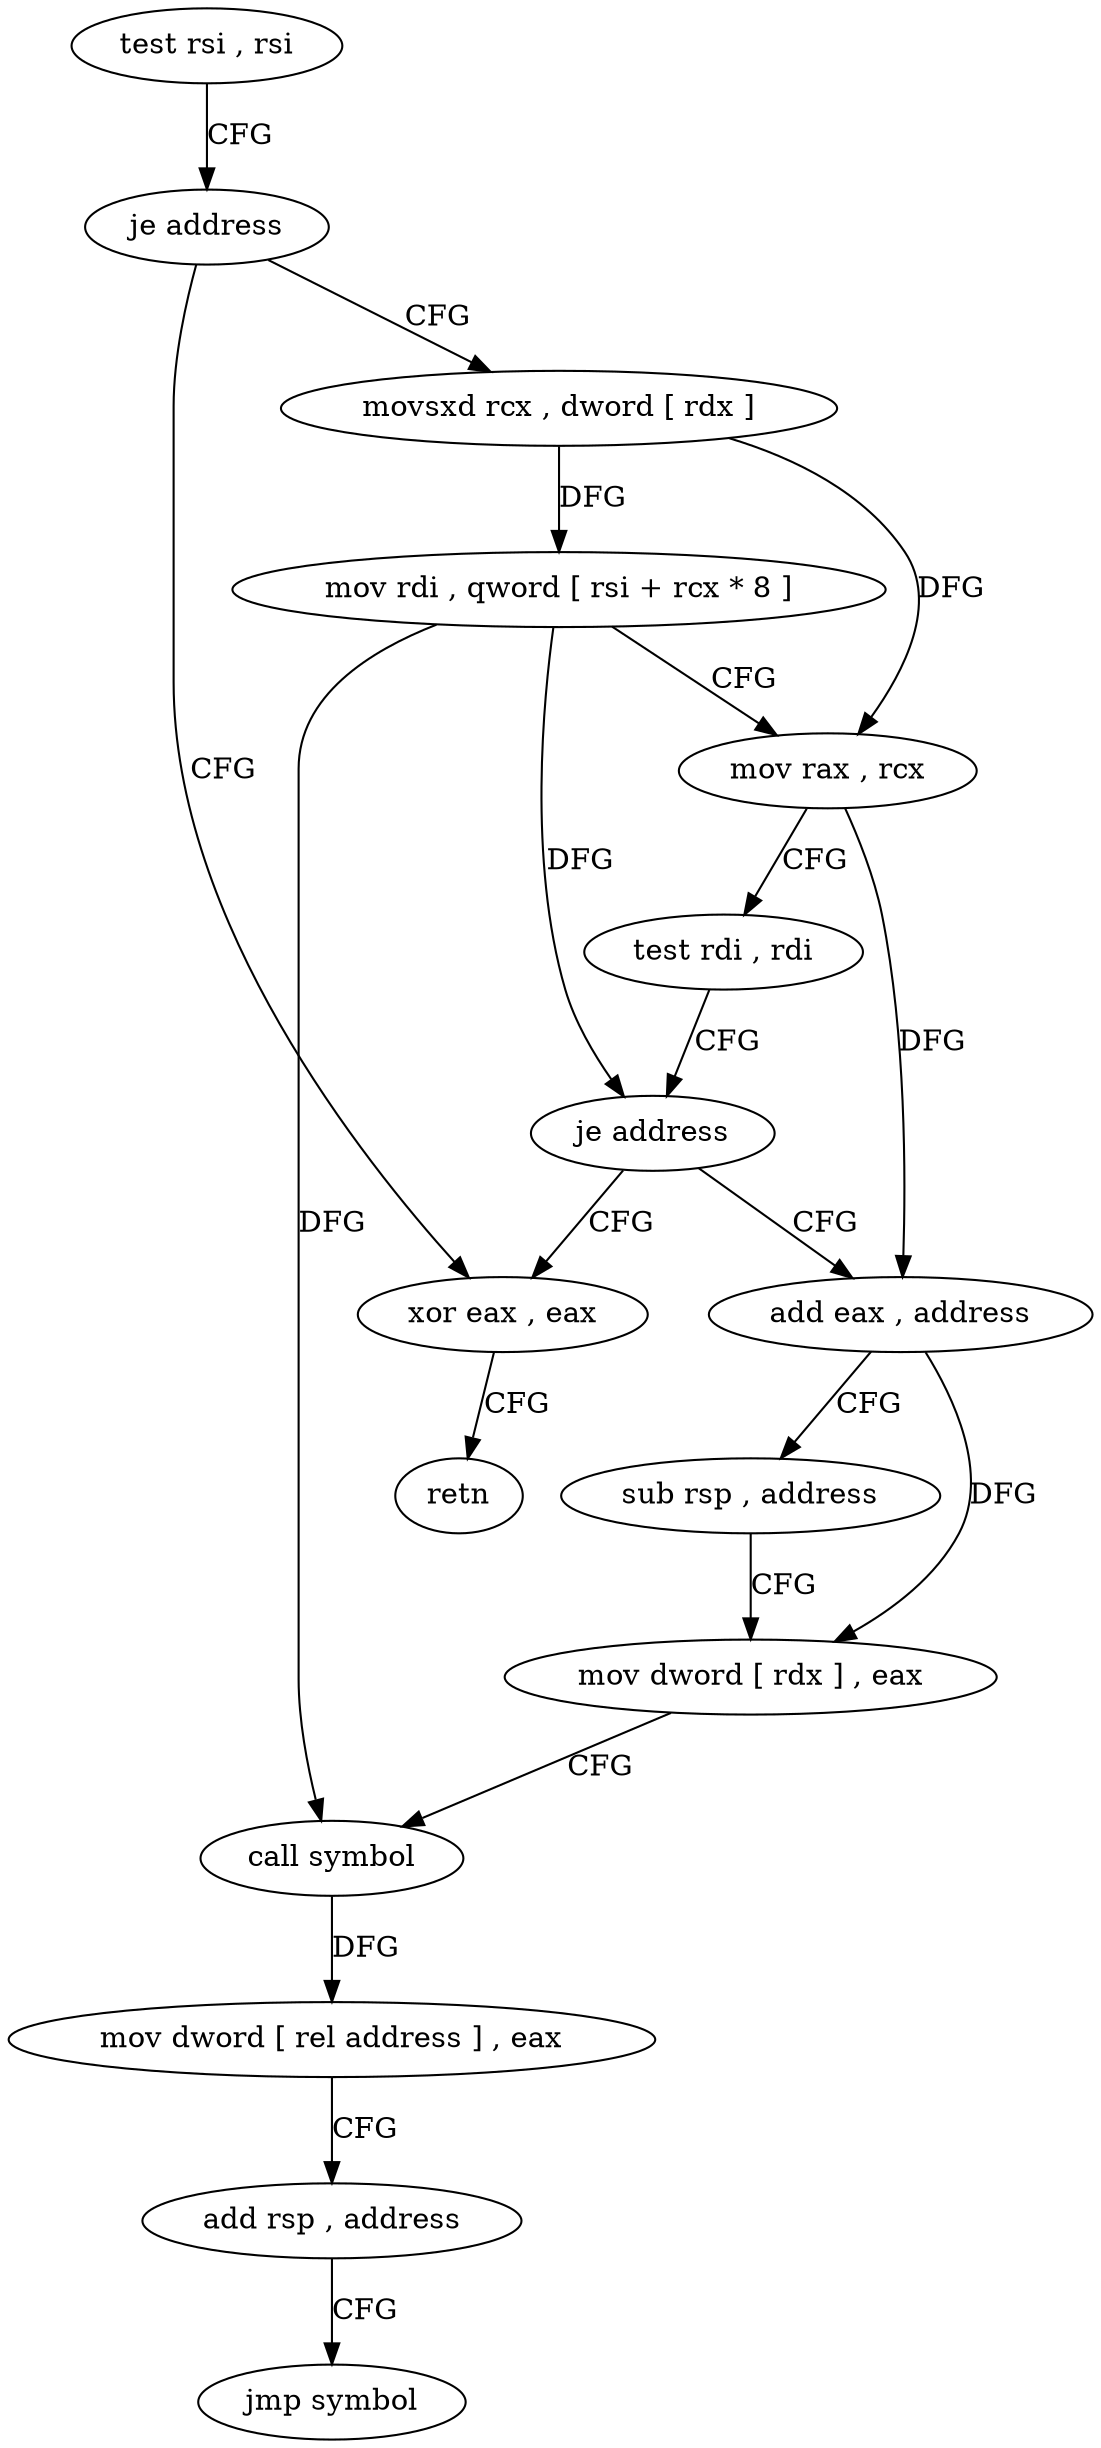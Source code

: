 digraph "func" {
"4252848" [label = "test rsi , rsi" ]
"4252851" [label = "je address" ]
"4252904" [label = "xor eax , eax" ]
"4252853" [label = "movsxd rcx , dword [ rdx ]" ]
"4252906" [label = "retn" ]
"4252856" [label = "mov rdi , qword [ rsi + rcx * 8 ]" ]
"4252860" [label = "mov rax , rcx" ]
"4252863" [label = "test rdi , rdi" ]
"4252866" [label = "je address" ]
"4252868" [label = "add eax , address" ]
"4252871" [label = "sub rsp , address" ]
"4252875" [label = "mov dword [ rdx ] , eax" ]
"4252877" [label = "call symbol" ]
"4252882" [label = "mov dword [ rel address ] , eax" ]
"4252888" [label = "add rsp , address" ]
"4252892" [label = "jmp symbol" ]
"4252848" -> "4252851" [ label = "CFG" ]
"4252851" -> "4252904" [ label = "CFG" ]
"4252851" -> "4252853" [ label = "CFG" ]
"4252904" -> "4252906" [ label = "CFG" ]
"4252853" -> "4252856" [ label = "DFG" ]
"4252853" -> "4252860" [ label = "DFG" ]
"4252856" -> "4252860" [ label = "CFG" ]
"4252856" -> "4252866" [ label = "DFG" ]
"4252856" -> "4252877" [ label = "DFG" ]
"4252860" -> "4252863" [ label = "CFG" ]
"4252860" -> "4252868" [ label = "DFG" ]
"4252863" -> "4252866" [ label = "CFG" ]
"4252866" -> "4252904" [ label = "CFG" ]
"4252866" -> "4252868" [ label = "CFG" ]
"4252868" -> "4252871" [ label = "CFG" ]
"4252868" -> "4252875" [ label = "DFG" ]
"4252871" -> "4252875" [ label = "CFG" ]
"4252875" -> "4252877" [ label = "CFG" ]
"4252877" -> "4252882" [ label = "DFG" ]
"4252882" -> "4252888" [ label = "CFG" ]
"4252888" -> "4252892" [ label = "CFG" ]
}
